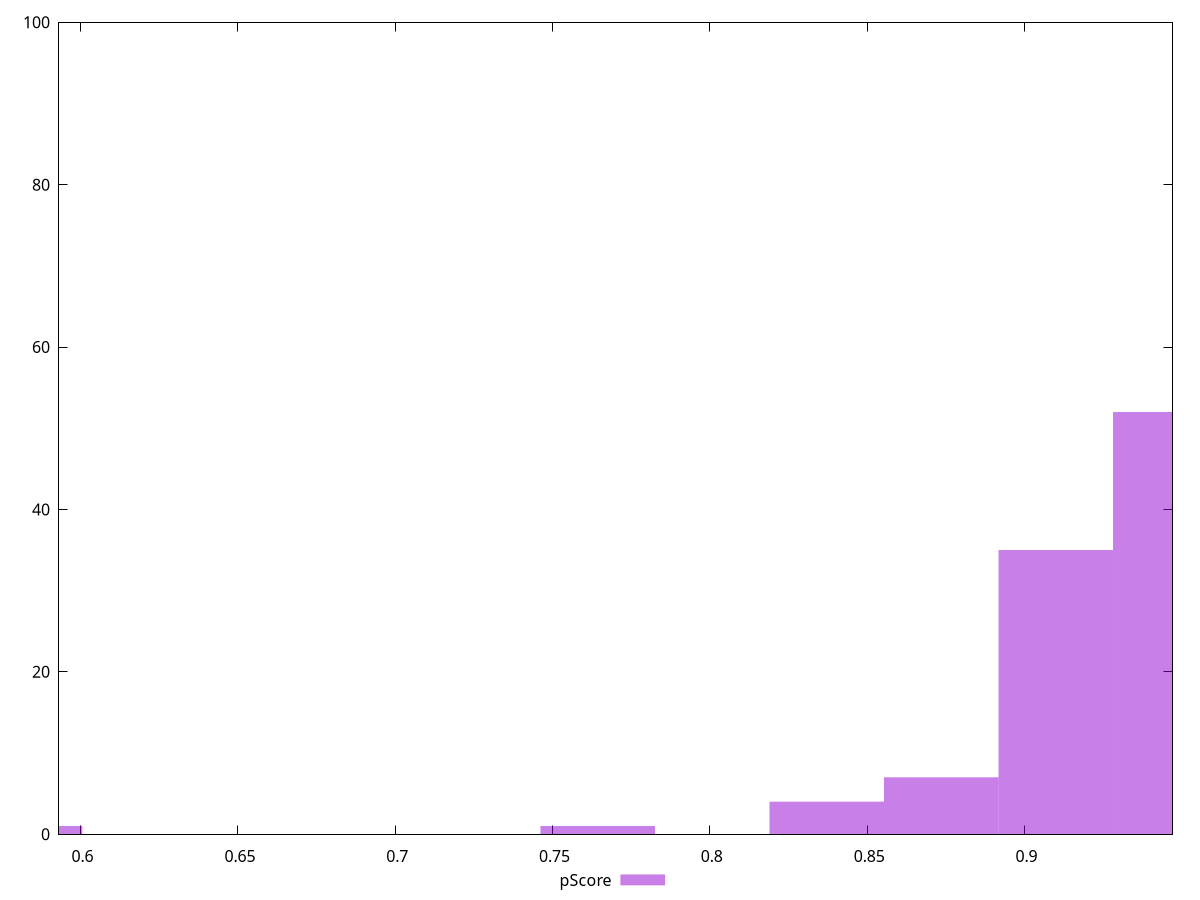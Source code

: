 reset

$pScore <<EOF
0.7643587973629719 1
0.9099509492416332 35
0.9463489872112986 52
0.8371548733023025 4
0.8735529112719679 7
0.5823686075146453 1
EOF

set key outside below
set boxwidth 0.03639803796966533
set xrange [0.5931322821467706:0.947051541215577]
set yrange [0:100]
set trange [0:100]
set style fill transparent solid 0.5 noborder
set terminal svg size 640, 490 enhanced background rgb 'white'
set output "reprap/bootup-time/samples/pages/pScore/histogram.svg"

plot $pScore title "pScore" with boxes

reset
